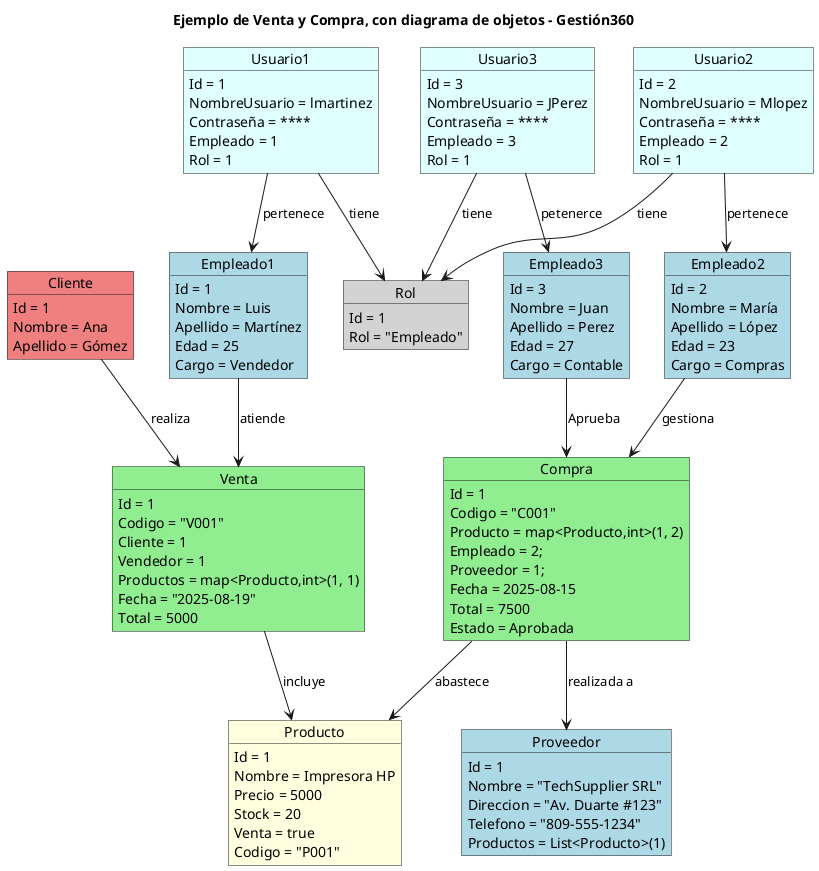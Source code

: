 @startuml
title Ejemplo de Venta y Compra, con diagrama de objetos - Gestión360

object Cliente #LightCoral {
    Id = 1
    Nombre = Ana
    Apellido = Gómez
}

object Empleado1 #LightBlue{
    Id = 1
    Nombre = Luis
    Apellido = Martínez
    Edad = 25
    Cargo = Vendedor
}

object Empleado2 #LightBlue{
    Id = 2
    Nombre = María
    Apellido = López
    Edad = 23
    Cargo = Compras
}

object Empleado3 #LightBlue{
    Id = 3
    Nombre = Juan
    Apellido = Perez
    Edad = 27
    Cargo = Contable
}

object Rol #LightGray{
    Id = 1
    Rol = "Empleado"
}

object Usuario1 #LightCyan{
    Id = 1
    NombreUsuario = lmartinez
    Contraseña = ****
    Empleado = 1
    Rol = 1
}

object Usuario2 #LightCyan {
    Id = 2
    NombreUsuario = Mlopez
    Contraseña = ****
    Empleado = 2
    Rol = 1
}

object Usuario3 #LightCyan {
    Id = 3
    NombreUsuario = JPerez
    Contraseña = ****
    Empleado = 3
    Rol = 1
}

object Producto #LightYellow{
    Id = 1
    Nombre = Impresora HP
    Precio = 5000
    Stock = 20
    Venta = true
    Codigo = "P001"
}

object Proveedor #LightBlue{
    Id = 1
    Nombre = "TechSupplier SRL"
    Direccion = "Av. Duarte #123"
    Telefono = "809-555-1234"
    Productos = List<Producto>(1)
}

object Venta #LightGreen{
    Id = 1
    Codigo = "V001"
    Cliente = 1
    Vendedor = 1
    Productos = map<Producto,int>(1, 1)
    Fecha = "2025-08-19"
    Total = 5000
}

object Compra #LightGreen{
    Id = 1
    Codigo = "C001"
    Producto = map<Producto,int>(1, 2)
    Empleado = 2;
    Proveedor = 1;
    Fecha = 2025-08-15
    Total = 7500
    Estado = Aprobada
}


Cliente --> Venta : realiza
Empleado1 --> Venta : atiende
Venta --> Producto : incluye
Usuario1 --> Empleado1 : pertenece
Usuario1 --> Rol: tiene

Usuario2 --> Empleado2 : pertenece
Usuario2 --> Rol : tiene
Empleado2 --> Compra : gestiona
Compra --> Proveedor : realizada a
Compra --> Producto : abastece

Usuario3 --> Empleado3 : petenerce
Usuario3 --> Rol : tiene
Empleado3 --> Compra : Aprueba
@enduml

